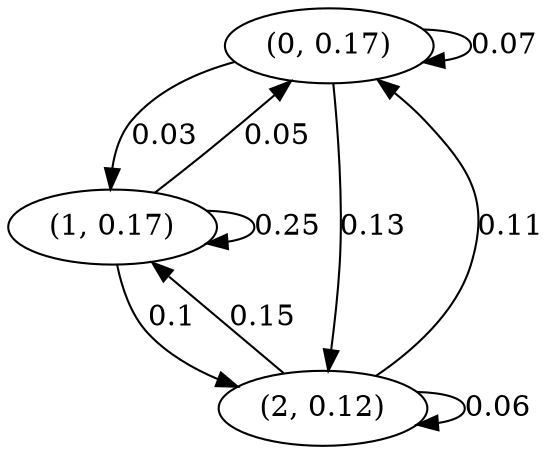 digraph {
    0 [ label = "(0, 0.17)" ]
    1 [ label = "(1, 0.17)" ]
    2 [ label = "(2, 0.12)" ]
    0 -> 0 [ label = "0.07" ]
    1 -> 1 [ label = "0.25" ]
    2 -> 2 [ label = "0.06" ]
    1 -> 0 [ label = "0.05" ]
    2 -> 0 [ label = "0.11" ]
    0 -> 1 [ label = "0.03" ]
    2 -> 1 [ label = "0.15" ]
    0 -> 2 [ label = "0.13" ]
    1 -> 2 [ label = "0.1" ]
}

